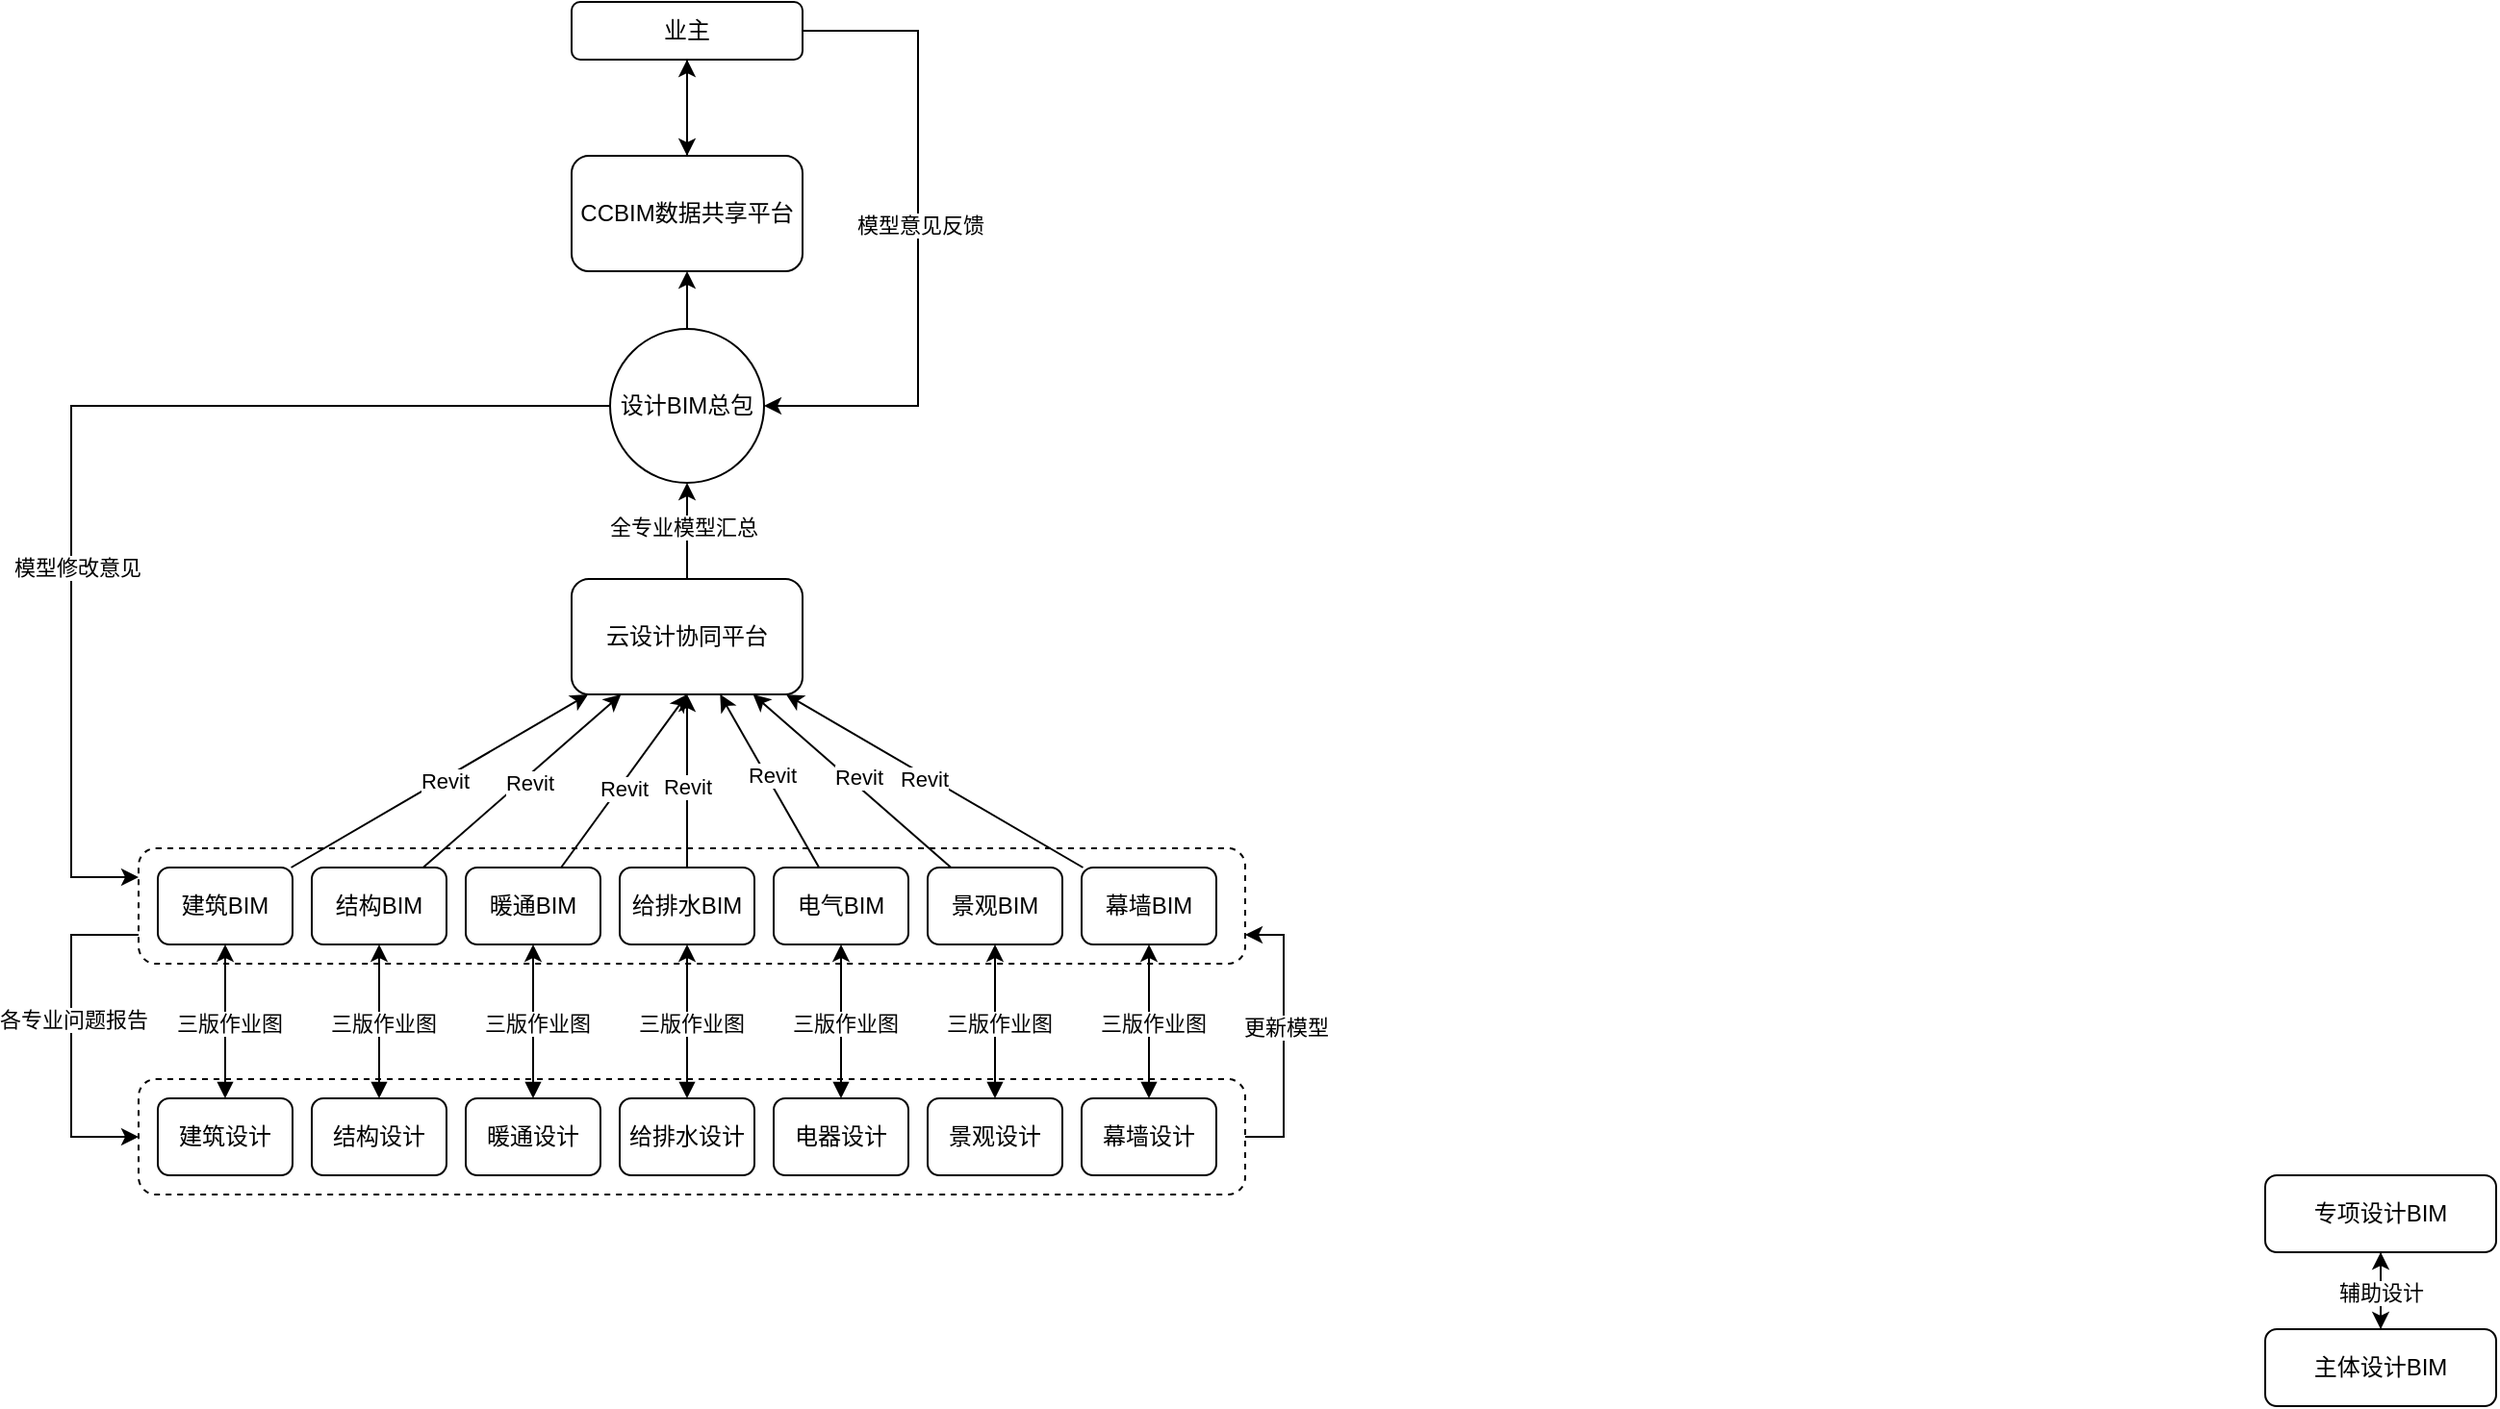<mxfile version="21.6.8" type="github">
  <diagram id="_444KMjF0R_JeEPrCnwJ" name="第 1 页">
    <mxGraphModel dx="1195" dy="645" grid="1" gridSize="10" guides="1" tooltips="1" connect="1" arrows="1" fold="1" page="1" pageScale="1" pageWidth="827" pageHeight="1169" math="0" shadow="0">
      <root>
        <mxCell id="0" />
        <mxCell id="1" parent="0" />
        <mxCell id="IrjwPeZLxQH9oHeEekAO-6" style="edgeStyle=orthogonalEdgeStyle;rounded=0;orthogonalLoop=1;jettySize=auto;html=1;" edge="1" parent="1" source="6z5tFiYWaeQXX5f0UAhT-1" target="IrjwPeZLxQH9oHeEekAO-4">
          <mxGeometry relative="1" as="geometry" />
        </mxCell>
        <mxCell id="IrjwPeZLxQH9oHeEekAO-67" style="edgeStyle=orthogonalEdgeStyle;rounded=0;orthogonalLoop=1;jettySize=auto;html=1;entryX=0;entryY=0.25;entryDx=0;entryDy=0;exitX=0;exitY=0.5;exitDx=0;exitDy=0;" edge="1" parent="1" source="6z5tFiYWaeQXX5f0UAhT-1" target="IrjwPeZLxQH9oHeEekAO-53">
          <mxGeometry relative="1" as="geometry">
            <Array as="points">
              <mxPoint x="80" y="360" />
              <mxPoint x="80" y="605" />
            </Array>
          </mxGeometry>
        </mxCell>
        <mxCell id="IrjwPeZLxQH9oHeEekAO-68" value="模型修改意见" style="edgeLabel;html=1;align=center;verticalAlign=middle;resizable=0;points=[];" vertex="1" connectable="0" parent="IrjwPeZLxQH9oHeEekAO-67">
          <mxGeometry x="0.298" y="3" relative="1" as="geometry">
            <mxPoint as="offset" />
          </mxGeometry>
        </mxCell>
        <mxCell id="6z5tFiYWaeQXX5f0UAhT-1" value="设计BIM总包" style="ellipse;whiteSpace=wrap;html=1;aspect=fixed;" parent="1" vertex="1">
          <mxGeometry x="360" y="320" width="80" height="80" as="geometry" />
        </mxCell>
        <mxCell id="IrjwPeZLxQH9oHeEekAO-8" style="rounded=0;orthogonalLoop=1;jettySize=auto;html=1;" edge="1" parent="1" source="6z5tFiYWaeQXX5f0UAhT-2" target="IrjwPeZLxQH9oHeEekAO-3">
          <mxGeometry relative="1" as="geometry" />
        </mxCell>
        <mxCell id="IrjwPeZLxQH9oHeEekAO-27" value="Revit" style="edgeLabel;html=1;align=center;verticalAlign=middle;resizable=0;points=[];" vertex="1" connectable="0" parent="IrjwPeZLxQH9oHeEekAO-8">
          <mxGeometry x="0.017" y="-1" relative="1" as="geometry">
            <mxPoint as="offset" />
          </mxGeometry>
        </mxCell>
        <mxCell id="6z5tFiYWaeQXX5f0UAhT-2" value="建筑BIM" style="rounded=1;whiteSpace=wrap;html=1;" parent="1" vertex="1">
          <mxGeometry x="125" y="600" width="70" height="40" as="geometry" />
        </mxCell>
        <mxCell id="6z5tFiYWaeQXX5f0UAhT-21" style="edgeStyle=none;rounded=0;orthogonalLoop=1;jettySize=auto;html=1;entryX=0.5;entryY=0;entryDx=0;entryDy=0;" parent="1" source="6z5tFiYWaeQXX5f0UAhT-3" target="6z5tFiYWaeQXX5f0UAhT-17" edge="1">
          <mxGeometry relative="1" as="geometry" />
        </mxCell>
        <mxCell id="6z5tFiYWaeQXX5f0UAhT-3" value="专项设计BIM" style="rounded=1;whiteSpace=wrap;html=1;" parent="1" vertex="1">
          <mxGeometry x="1220" y="760" width="120" height="40" as="geometry" />
        </mxCell>
        <mxCell id="IrjwPeZLxQH9oHeEekAO-64" style="edgeStyle=orthogonalEdgeStyle;rounded=0;orthogonalLoop=1;jettySize=auto;html=1;entryX=1;entryY=0.5;entryDx=0;entryDy=0;exitX=1;exitY=0.5;exitDx=0;exitDy=0;" edge="1" parent="1" source="6z5tFiYWaeQXX5f0UAhT-9" target="6z5tFiYWaeQXX5f0UAhT-1">
          <mxGeometry relative="1" as="geometry">
            <Array as="points">
              <mxPoint x="520" y="165" />
              <mxPoint x="520" y="360" />
            </Array>
          </mxGeometry>
        </mxCell>
        <mxCell id="IrjwPeZLxQH9oHeEekAO-66" value="模型意见反馈" style="edgeLabel;html=1;align=center;verticalAlign=middle;resizable=0;points=[];" vertex="1" connectable="0" parent="IrjwPeZLxQH9oHeEekAO-64">
          <mxGeometry x="-0.04" y="1" relative="1" as="geometry">
            <mxPoint as="offset" />
          </mxGeometry>
        </mxCell>
        <mxCell id="IrjwPeZLxQH9oHeEekAO-65" value="" style="edgeStyle=orthogonalEdgeStyle;rounded=0;orthogonalLoop=1;jettySize=auto;html=1;" edge="1" parent="1" source="6z5tFiYWaeQXX5f0UAhT-9" target="IrjwPeZLxQH9oHeEekAO-4">
          <mxGeometry relative="1" as="geometry" />
        </mxCell>
        <mxCell id="6z5tFiYWaeQXX5f0UAhT-9" value="业主" style="rounded=1;whiteSpace=wrap;html=1;" parent="1" vertex="1">
          <mxGeometry x="340" y="150" width="120" height="30" as="geometry" />
        </mxCell>
        <mxCell id="6z5tFiYWaeQXX5f0UAhT-20" style="edgeStyle=none;rounded=0;orthogonalLoop=1;jettySize=auto;html=1;entryX=0.5;entryY=1;entryDx=0;entryDy=0;" parent="1" source="6z5tFiYWaeQXX5f0UAhT-17" target="6z5tFiYWaeQXX5f0UAhT-3" edge="1">
          <mxGeometry relative="1" as="geometry" />
        </mxCell>
        <mxCell id="6z5tFiYWaeQXX5f0UAhT-23" value="辅助设计" style="edgeLabel;html=1;align=center;verticalAlign=middle;resizable=0;points=[];" parent="6z5tFiYWaeQXX5f0UAhT-20" vertex="1" connectable="0">
          <mxGeometry x="0.384" relative="1" as="geometry">
            <mxPoint y="8" as="offset" />
          </mxGeometry>
        </mxCell>
        <mxCell id="6z5tFiYWaeQXX5f0UAhT-17" value="主体设计BIM" style="rounded=1;whiteSpace=wrap;html=1;" parent="1" vertex="1">
          <mxGeometry x="1220" y="840" width="120" height="40" as="geometry" />
        </mxCell>
        <mxCell id="IrjwPeZLxQH9oHeEekAO-7" style="edgeStyle=orthogonalEdgeStyle;rounded=0;orthogonalLoop=1;jettySize=auto;html=1;" edge="1" parent="1" source="IrjwPeZLxQH9oHeEekAO-3" target="6z5tFiYWaeQXX5f0UAhT-1">
          <mxGeometry relative="1" as="geometry" />
        </mxCell>
        <mxCell id="IrjwPeZLxQH9oHeEekAO-54" value="全专业模型汇总" style="edgeLabel;html=1;align=center;verticalAlign=middle;resizable=0;points=[];" vertex="1" connectable="0" parent="IrjwPeZLxQH9oHeEekAO-7">
          <mxGeometry x="0.08" y="2" relative="1" as="geometry">
            <mxPoint as="offset" />
          </mxGeometry>
        </mxCell>
        <mxCell id="IrjwPeZLxQH9oHeEekAO-3" value="云设计协同平台" style="rounded=1;whiteSpace=wrap;html=1;" vertex="1" parent="1">
          <mxGeometry x="340" y="450" width="120" height="60" as="geometry" />
        </mxCell>
        <mxCell id="IrjwPeZLxQH9oHeEekAO-5" style="edgeStyle=orthogonalEdgeStyle;rounded=0;orthogonalLoop=1;jettySize=auto;html=1;" edge="1" parent="1" source="IrjwPeZLxQH9oHeEekAO-4" target="6z5tFiYWaeQXX5f0UAhT-9">
          <mxGeometry relative="1" as="geometry" />
        </mxCell>
        <mxCell id="IrjwPeZLxQH9oHeEekAO-4" value="CCBIM数据共享平台" style="rounded=1;whiteSpace=wrap;html=1;" vertex="1" parent="1">
          <mxGeometry x="340" y="230" width="120" height="60" as="geometry" />
        </mxCell>
        <mxCell id="IrjwPeZLxQH9oHeEekAO-10" style="rounded=0;orthogonalLoop=1;jettySize=auto;html=1;" edge="1" parent="1" source="IrjwPeZLxQH9oHeEekAO-9" target="IrjwPeZLxQH9oHeEekAO-3">
          <mxGeometry relative="1" as="geometry" />
        </mxCell>
        <mxCell id="IrjwPeZLxQH9oHeEekAO-26" value="Revit" style="edgeLabel;html=1;align=center;verticalAlign=middle;resizable=0;points=[];" vertex="1" connectable="0" parent="IrjwPeZLxQH9oHeEekAO-10">
          <mxGeometry x="0.032" y="-3" relative="1" as="geometry">
            <mxPoint as="offset" />
          </mxGeometry>
        </mxCell>
        <mxCell id="IrjwPeZLxQH9oHeEekAO-9" value="结构BIM" style="rounded=1;whiteSpace=wrap;html=1;" vertex="1" parent="1">
          <mxGeometry x="205" y="600" width="70" height="40" as="geometry" />
        </mxCell>
        <mxCell id="IrjwPeZLxQH9oHeEekAO-16" style="rounded=0;orthogonalLoop=1;jettySize=auto;html=1;entryX=0.5;entryY=1;entryDx=0;entryDy=0;" edge="1" parent="1" source="IrjwPeZLxQH9oHeEekAO-11" target="IrjwPeZLxQH9oHeEekAO-3">
          <mxGeometry relative="1" as="geometry" />
        </mxCell>
        <mxCell id="IrjwPeZLxQH9oHeEekAO-25" value="Revit" style="edgeLabel;html=1;align=center;verticalAlign=middle;resizable=0;points=[];" vertex="1" connectable="0" parent="IrjwPeZLxQH9oHeEekAO-16">
          <mxGeometry x="-0.063" y="-2" relative="1" as="geometry">
            <mxPoint as="offset" />
          </mxGeometry>
        </mxCell>
        <mxCell id="IrjwPeZLxQH9oHeEekAO-11" value="&lt;div&gt;暖通BIM&lt;/div&gt;" style="rounded=1;whiteSpace=wrap;html=1;" vertex="1" parent="1">
          <mxGeometry x="285" y="600" width="70" height="40" as="geometry" />
        </mxCell>
        <mxCell id="IrjwPeZLxQH9oHeEekAO-17" style="rounded=0;orthogonalLoop=1;jettySize=auto;html=1;entryX=0.5;entryY=1;entryDx=0;entryDy=0;" edge="1" parent="1" source="IrjwPeZLxQH9oHeEekAO-12" target="IrjwPeZLxQH9oHeEekAO-3">
          <mxGeometry relative="1" as="geometry" />
        </mxCell>
        <mxCell id="IrjwPeZLxQH9oHeEekAO-24" value="Revit" style="edgeLabel;html=1;align=center;verticalAlign=middle;resizable=0;points=[];" vertex="1" connectable="0" parent="IrjwPeZLxQH9oHeEekAO-17">
          <mxGeometry x="-0.061" relative="1" as="geometry">
            <mxPoint as="offset" />
          </mxGeometry>
        </mxCell>
        <mxCell id="IrjwPeZLxQH9oHeEekAO-12" value="&lt;div&gt;给排水BIM&lt;/div&gt;" style="rounded=1;whiteSpace=wrap;html=1;" vertex="1" parent="1">
          <mxGeometry x="365" y="600" width="70" height="40" as="geometry" />
        </mxCell>
        <mxCell id="IrjwPeZLxQH9oHeEekAO-18" style="rounded=0;orthogonalLoop=1;jettySize=auto;html=1;" edge="1" parent="1" source="IrjwPeZLxQH9oHeEekAO-13" target="IrjwPeZLxQH9oHeEekAO-3">
          <mxGeometry relative="1" as="geometry" />
        </mxCell>
        <mxCell id="IrjwPeZLxQH9oHeEekAO-23" value="Revit" style="edgeLabel;html=1;align=center;verticalAlign=middle;resizable=0;points=[];" vertex="1" connectable="0" parent="IrjwPeZLxQH9oHeEekAO-18">
          <mxGeometry x="0.052" y="-2" relative="1" as="geometry">
            <mxPoint as="offset" />
          </mxGeometry>
        </mxCell>
        <mxCell id="IrjwPeZLxQH9oHeEekAO-13" value="&lt;div&gt;电气BIM&lt;/div&gt;" style="rounded=1;whiteSpace=wrap;html=1;" vertex="1" parent="1">
          <mxGeometry x="445" y="600" width="70" height="40" as="geometry" />
        </mxCell>
        <mxCell id="IrjwPeZLxQH9oHeEekAO-19" style="rounded=0;orthogonalLoop=1;jettySize=auto;html=1;" edge="1" parent="1" source="IrjwPeZLxQH9oHeEekAO-14" target="IrjwPeZLxQH9oHeEekAO-3">
          <mxGeometry relative="1" as="geometry" />
        </mxCell>
        <mxCell id="IrjwPeZLxQH9oHeEekAO-22" value="Revit" style="edgeLabel;html=1;align=center;verticalAlign=middle;resizable=0;points=[];" vertex="1" connectable="0" parent="IrjwPeZLxQH9oHeEekAO-19">
          <mxGeometry x="0.075" y="-2" relative="1" as="geometry">
            <mxPoint x="6" y="3" as="offset" />
          </mxGeometry>
        </mxCell>
        <mxCell id="IrjwPeZLxQH9oHeEekAO-14" value="&lt;div&gt;景观BIM&lt;/div&gt;" style="rounded=1;whiteSpace=wrap;html=1;" vertex="1" parent="1">
          <mxGeometry x="525" y="600" width="70" height="40" as="geometry" />
        </mxCell>
        <mxCell id="IrjwPeZLxQH9oHeEekAO-20" style="rounded=0;orthogonalLoop=1;jettySize=auto;html=1;" edge="1" parent="1" source="IrjwPeZLxQH9oHeEekAO-15" target="IrjwPeZLxQH9oHeEekAO-3">
          <mxGeometry relative="1" as="geometry" />
        </mxCell>
        <mxCell id="IrjwPeZLxQH9oHeEekAO-21" value="Revit" style="edgeLabel;html=1;align=center;verticalAlign=middle;resizable=0;points=[];" vertex="1" connectable="0" parent="IrjwPeZLxQH9oHeEekAO-20">
          <mxGeometry x="0.056" y="2" relative="1" as="geometry">
            <mxPoint as="offset" />
          </mxGeometry>
        </mxCell>
        <mxCell id="IrjwPeZLxQH9oHeEekAO-15" value="&lt;div&gt;幕墙BIM&lt;/div&gt;" style="rounded=1;whiteSpace=wrap;html=1;" vertex="1" parent="1">
          <mxGeometry x="605" y="600" width="70" height="40" as="geometry" />
        </mxCell>
        <mxCell id="IrjwPeZLxQH9oHeEekAO-29" style="rounded=0;orthogonalLoop=1;jettySize=auto;html=1;entryX=0.5;entryY=1;entryDx=0;entryDy=0;startArrow=block;startFill=1;" edge="1" parent="1" source="IrjwPeZLxQH9oHeEekAO-28" target="6z5tFiYWaeQXX5f0UAhT-2">
          <mxGeometry relative="1" as="geometry" />
        </mxCell>
        <mxCell id="IrjwPeZLxQH9oHeEekAO-30" value="三版作业图" style="edgeLabel;html=1;align=center;verticalAlign=middle;resizable=0;points=[];" vertex="1" connectable="0" parent="IrjwPeZLxQH9oHeEekAO-29">
          <mxGeometry x="-0.025" y="-2" relative="1" as="geometry">
            <mxPoint as="offset" />
          </mxGeometry>
        </mxCell>
        <mxCell id="IrjwPeZLxQH9oHeEekAO-28" value="建筑设计" style="rounded=1;whiteSpace=wrap;html=1;" vertex="1" parent="1">
          <mxGeometry x="125" y="720" width="70" height="40" as="geometry" />
        </mxCell>
        <mxCell id="IrjwPeZLxQH9oHeEekAO-33" style="rounded=0;orthogonalLoop=1;jettySize=auto;html=1;startArrow=block;startFill=1;entryX=0.5;entryY=1;entryDx=0;entryDy=0;exitX=0.5;exitY=0;exitDx=0;exitDy=0;" edge="1" parent="1" source="IrjwPeZLxQH9oHeEekAO-35" target="IrjwPeZLxQH9oHeEekAO-9">
          <mxGeometry relative="1" as="geometry">
            <mxPoint x="165" y="660" as="targetPoint" />
            <mxPoint x="165" y="700" as="sourcePoint" />
          </mxGeometry>
        </mxCell>
        <mxCell id="IrjwPeZLxQH9oHeEekAO-34" value="三版作业图" style="edgeLabel;html=1;align=center;verticalAlign=middle;resizable=0;points=[];" vertex="1" connectable="0" parent="IrjwPeZLxQH9oHeEekAO-33">
          <mxGeometry x="-0.025" y="-2" relative="1" as="geometry">
            <mxPoint as="offset" />
          </mxGeometry>
        </mxCell>
        <mxCell id="IrjwPeZLxQH9oHeEekAO-35" value="结构设计" style="rounded=1;whiteSpace=wrap;html=1;" vertex="1" parent="1">
          <mxGeometry x="205" y="720" width="70" height="40" as="geometry" />
        </mxCell>
        <mxCell id="IrjwPeZLxQH9oHeEekAO-36" style="rounded=0;orthogonalLoop=1;jettySize=auto;html=1;startArrow=block;startFill=1;entryX=0.5;entryY=1;entryDx=0;entryDy=0;exitX=0.5;exitY=0;exitDx=0;exitDy=0;" edge="1" parent="1" source="IrjwPeZLxQH9oHeEekAO-38" target="IrjwPeZLxQH9oHeEekAO-11">
          <mxGeometry relative="1" as="geometry">
            <mxPoint x="320" y="660" as="targetPoint" />
            <mxPoint x="320" y="710" as="sourcePoint" />
          </mxGeometry>
        </mxCell>
        <mxCell id="IrjwPeZLxQH9oHeEekAO-37" value="三版作业图" style="edgeLabel;html=1;align=center;verticalAlign=middle;resizable=0;points=[];" vertex="1" connectable="0" parent="IrjwPeZLxQH9oHeEekAO-36">
          <mxGeometry x="-0.025" y="-2" relative="1" as="geometry">
            <mxPoint as="offset" />
          </mxGeometry>
        </mxCell>
        <mxCell id="IrjwPeZLxQH9oHeEekAO-38" value="暖通设计" style="rounded=1;whiteSpace=wrap;html=1;" vertex="1" parent="1">
          <mxGeometry x="285" y="720" width="70" height="40" as="geometry" />
        </mxCell>
        <mxCell id="IrjwPeZLxQH9oHeEekAO-39" style="rounded=0;orthogonalLoop=1;jettySize=auto;html=1;startArrow=block;startFill=1;exitX=0.5;exitY=0;exitDx=0;exitDy=0;" edge="1" parent="1" source="IrjwPeZLxQH9oHeEekAO-41" target="IrjwPeZLxQH9oHeEekAO-12">
          <mxGeometry relative="1" as="geometry">
            <mxPoint x="404" y="670" as="targetPoint" />
            <mxPoint x="329" y="730" as="sourcePoint" />
          </mxGeometry>
        </mxCell>
        <mxCell id="IrjwPeZLxQH9oHeEekAO-40" value="三版作业图" style="edgeLabel;html=1;align=center;verticalAlign=middle;resizable=0;points=[];" vertex="1" connectable="0" parent="IrjwPeZLxQH9oHeEekAO-39">
          <mxGeometry x="-0.025" y="-2" relative="1" as="geometry">
            <mxPoint as="offset" />
          </mxGeometry>
        </mxCell>
        <mxCell id="IrjwPeZLxQH9oHeEekAO-41" value="给排水设计" style="rounded=1;whiteSpace=wrap;html=1;" vertex="1" parent="1">
          <mxGeometry x="365" y="720" width="70" height="40" as="geometry" />
        </mxCell>
        <mxCell id="IrjwPeZLxQH9oHeEekAO-42" style="rounded=0;orthogonalLoop=1;jettySize=auto;html=1;startArrow=block;startFill=1;entryX=0.5;entryY=1;entryDx=0;entryDy=0;exitX=0.5;exitY=0;exitDx=0;exitDy=0;" edge="1" parent="1" source="IrjwPeZLxQH9oHeEekAO-44" target="IrjwPeZLxQH9oHeEekAO-13">
          <mxGeometry relative="1" as="geometry">
            <mxPoint x="480" y="660" as="targetPoint" />
            <mxPoint x="475" y="700" as="sourcePoint" />
          </mxGeometry>
        </mxCell>
        <mxCell id="IrjwPeZLxQH9oHeEekAO-43" value="三版作业图" style="edgeLabel;html=1;align=center;verticalAlign=middle;resizable=0;points=[];" vertex="1" connectable="0" parent="IrjwPeZLxQH9oHeEekAO-42">
          <mxGeometry x="-0.025" y="-2" relative="1" as="geometry">
            <mxPoint as="offset" />
          </mxGeometry>
        </mxCell>
        <mxCell id="IrjwPeZLxQH9oHeEekAO-44" value="电器设计" style="rounded=1;whiteSpace=wrap;html=1;" vertex="1" parent="1">
          <mxGeometry x="445" y="720" width="70" height="40" as="geometry" />
        </mxCell>
        <mxCell id="IrjwPeZLxQH9oHeEekAO-45" style="rounded=0;orthogonalLoop=1;jettySize=auto;html=1;startArrow=block;startFill=1;entryX=0.5;entryY=1;entryDx=0;entryDy=0;exitX=0.5;exitY=0;exitDx=0;exitDy=0;" edge="1" parent="1" source="IrjwPeZLxQH9oHeEekAO-47" target="IrjwPeZLxQH9oHeEekAO-14">
          <mxGeometry relative="1" as="geometry">
            <mxPoint x="560" y="660" as="targetPoint" />
            <mxPoint x="560" y="710" as="sourcePoint" />
          </mxGeometry>
        </mxCell>
        <mxCell id="IrjwPeZLxQH9oHeEekAO-46" value="三版作业图" style="edgeLabel;html=1;align=center;verticalAlign=middle;resizable=0;points=[];" vertex="1" connectable="0" parent="IrjwPeZLxQH9oHeEekAO-45">
          <mxGeometry x="-0.025" y="-2" relative="1" as="geometry">
            <mxPoint as="offset" />
          </mxGeometry>
        </mxCell>
        <mxCell id="IrjwPeZLxQH9oHeEekAO-47" value="景观设计" style="rounded=1;whiteSpace=wrap;html=1;" vertex="1" parent="1">
          <mxGeometry x="525" y="720" width="70" height="40" as="geometry" />
        </mxCell>
        <mxCell id="IrjwPeZLxQH9oHeEekAO-48" style="rounded=0;orthogonalLoop=1;jettySize=auto;html=1;startArrow=block;startFill=1;entryX=0.5;entryY=1;entryDx=0;entryDy=0;exitX=0.5;exitY=0;exitDx=0;exitDy=0;" edge="1" parent="1" source="IrjwPeZLxQH9oHeEekAO-50" target="IrjwPeZLxQH9oHeEekAO-15">
          <mxGeometry relative="1" as="geometry">
            <mxPoint x="650" y="660" as="targetPoint" />
            <mxPoint x="575" y="720" as="sourcePoint" />
          </mxGeometry>
        </mxCell>
        <mxCell id="IrjwPeZLxQH9oHeEekAO-49" value="三版作业图" style="edgeLabel;html=1;align=center;verticalAlign=middle;resizable=0;points=[];" vertex="1" connectable="0" parent="IrjwPeZLxQH9oHeEekAO-48">
          <mxGeometry x="-0.025" y="-2" relative="1" as="geometry">
            <mxPoint as="offset" />
          </mxGeometry>
        </mxCell>
        <mxCell id="IrjwPeZLxQH9oHeEekAO-50" value="幕墙设计" style="rounded=1;whiteSpace=wrap;html=1;" vertex="1" parent="1">
          <mxGeometry x="605" y="720" width="70" height="40" as="geometry" />
        </mxCell>
        <mxCell id="IrjwPeZLxQH9oHeEekAO-60" style="edgeStyle=orthogonalEdgeStyle;rounded=0;orthogonalLoop=1;jettySize=auto;html=1;entryX=0;entryY=0.5;entryDx=0;entryDy=0;exitX=0;exitY=0.75;exitDx=0;exitDy=0;" edge="1" parent="1" source="IrjwPeZLxQH9oHeEekAO-53" target="IrjwPeZLxQH9oHeEekAO-58">
          <mxGeometry relative="1" as="geometry">
            <Array as="points">
              <mxPoint x="80" y="635" />
              <mxPoint x="80" y="740" />
            </Array>
          </mxGeometry>
        </mxCell>
        <mxCell id="IrjwPeZLxQH9oHeEekAO-63" value="各专业问题报告" style="edgeLabel;html=1;align=center;verticalAlign=middle;resizable=0;points=[];" vertex="1" connectable="0" parent="IrjwPeZLxQH9oHeEekAO-60">
          <mxGeometry x="-0.095" y="1" relative="1" as="geometry">
            <mxPoint as="offset" />
          </mxGeometry>
        </mxCell>
        <mxCell id="IrjwPeZLxQH9oHeEekAO-53" value="" style="rounded=1;whiteSpace=wrap;html=1;dashed=1;fillColor=none;" vertex="1" parent="1">
          <mxGeometry x="115" y="590" width="575" height="60" as="geometry" />
        </mxCell>
        <mxCell id="IrjwPeZLxQH9oHeEekAO-59" style="edgeStyle=orthogonalEdgeStyle;rounded=0;orthogonalLoop=1;jettySize=auto;html=1;entryX=1;entryY=0.75;entryDx=0;entryDy=0;exitX=1;exitY=0.5;exitDx=0;exitDy=0;" edge="1" parent="1" source="IrjwPeZLxQH9oHeEekAO-58" target="IrjwPeZLxQH9oHeEekAO-53">
          <mxGeometry relative="1" as="geometry" />
        </mxCell>
        <mxCell id="IrjwPeZLxQH9oHeEekAO-62" value="更新模型" style="edgeLabel;html=1;align=center;verticalAlign=middle;resizable=0;points=[];" vertex="1" connectable="0" parent="IrjwPeZLxQH9oHeEekAO-59">
          <mxGeometry x="0.069" y="-1" relative="1" as="geometry">
            <mxPoint as="offset" />
          </mxGeometry>
        </mxCell>
        <mxCell id="IrjwPeZLxQH9oHeEekAO-58" value="" style="rounded=1;whiteSpace=wrap;html=1;fillColor=none;dashed=1;" vertex="1" parent="1">
          <mxGeometry x="115" y="710" width="575" height="60" as="geometry" />
        </mxCell>
      </root>
    </mxGraphModel>
  </diagram>
</mxfile>
